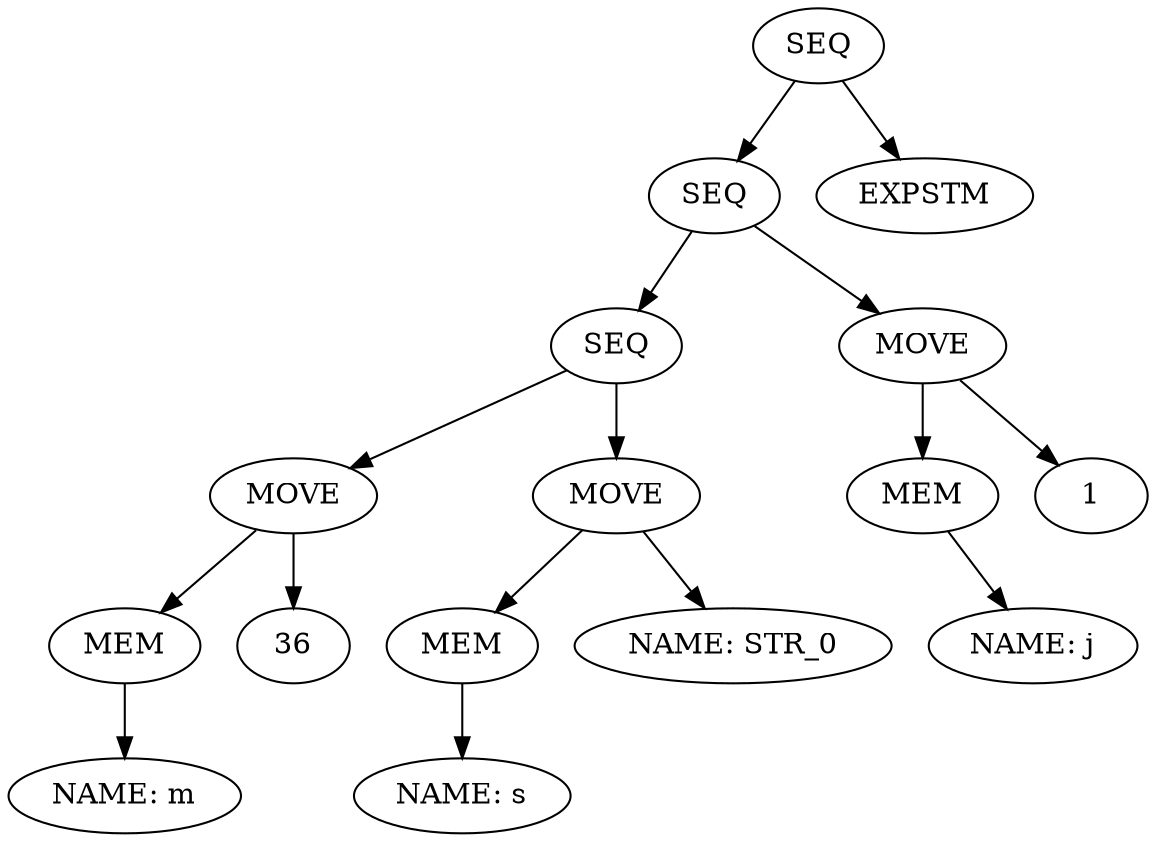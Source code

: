 digraph Stree {
Stm_6 [shape="ellipse", label="SEQ"];
Stm_4 [shape="ellipse", label="SEQ"];
Stm_2 [shape="ellipse", label="SEQ"];
Stm_0 [shape="ellipse", label="MOVE"];
Exp_1 [shape="ellipse", label="MEM"];
Exp_0 [shape="ellipse", label="NAME: m"];
Exp_1 -> Exp_0;
Exp_2 [shape="ellipse", label="36"];
Stm_0 -> Exp_1;
Stm_0 -> Exp_2;
Stm_1 [shape="ellipse", label="MOVE"];
Exp_4 [shape="ellipse", label="MEM"];
Exp_3 [shape="ellipse", label="NAME: s"];
Exp_4 -> Exp_3;
Exp_5 [shape="ellipse", label="NAME: STR_0"];
Stm_1 -> Exp_4;
Stm_1 -> Exp_5;
Stm_2 -> Stm_0;
Stm_2 -> Stm_1;
Stm_3 [shape="ellipse", label="MOVE"];
Exp_8 [shape="ellipse", label="MEM"];
Exp_7 [shape="ellipse", label="NAME: j"];
Exp_8 -> Exp_7;
Exp_6 [shape="ellipse", label="1"];
Stm_3 -> Exp_8;
Stm_3 -> Exp_6;
Stm_4 -> Stm_2;
Stm_4 -> Stm_3;
Stm_5 [shape="ellipse", label="EXPSTM"];
Stm_6 -> Stm_4;
Stm_6 -> Stm_5;
}
